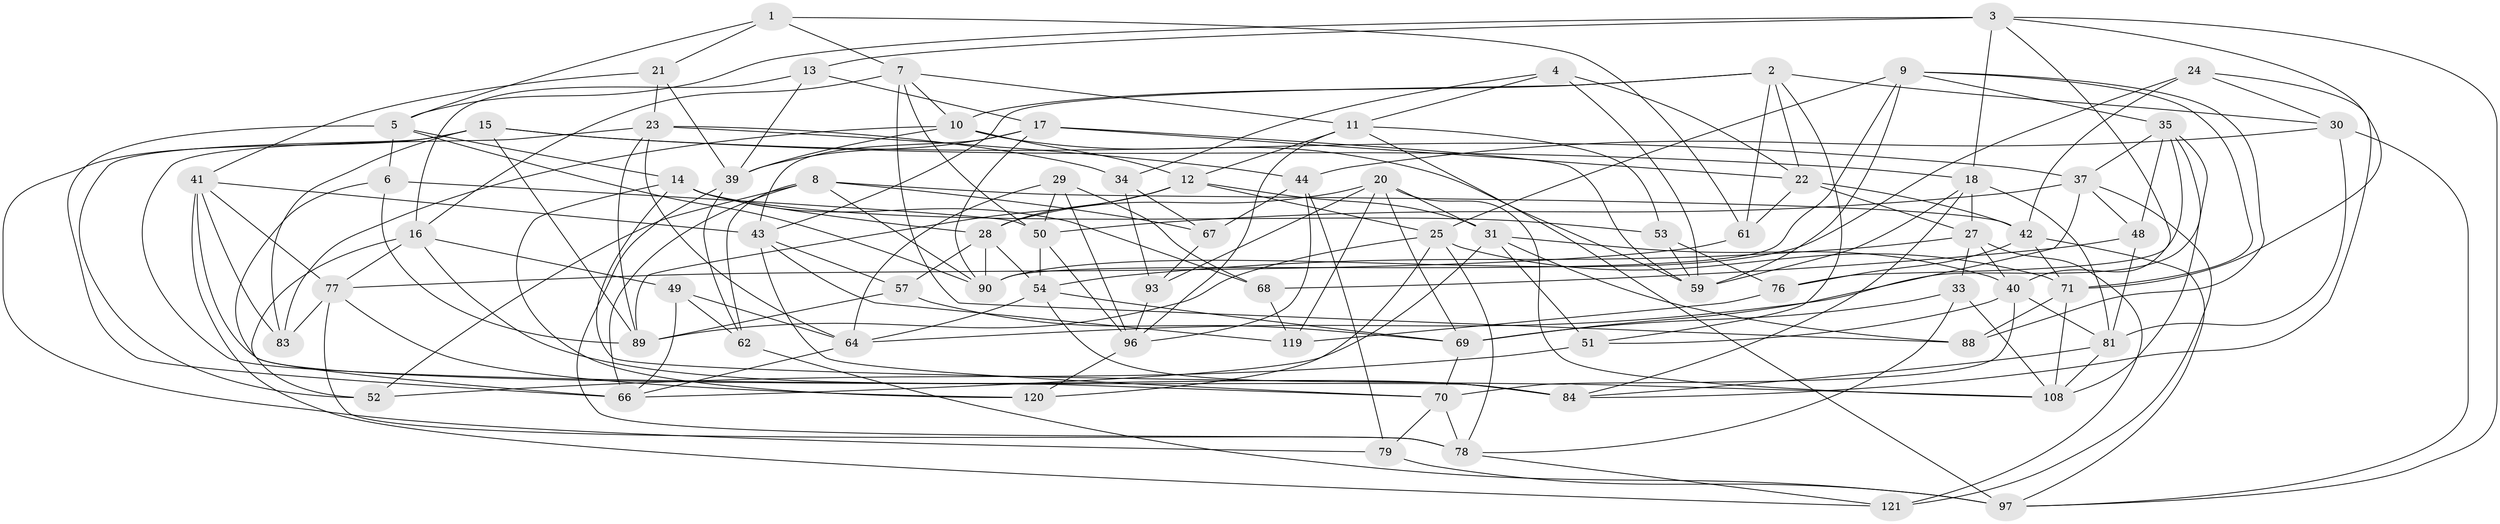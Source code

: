 // original degree distribution, {4: 1.0}
// Generated by graph-tools (version 1.1) at 2025/42/03/06/25 10:42:26]
// undirected, 74 vertices, 194 edges
graph export_dot {
graph [start="1"]
  node [color=gray90,style=filled];
  1;
  2 [super="+118"];
  3 [super="+60"];
  4;
  5 [super="+19"];
  6;
  7 [super="+91"];
  8 [super="+36"];
  9 [super="+106"];
  10 [super="+65"];
  11 [super="+56"];
  12 [super="+87"];
  13;
  14 [super="+63"];
  15 [super="+85"];
  16 [super="+74"];
  17 [super="+55"];
  18 [super="+26"];
  20 [super="+75"];
  21;
  22 [super="+72"];
  23 [super="+112"];
  24;
  25 [super="+32"];
  27 [super="+45"];
  28 [super="+38"];
  29;
  30 [super="+46"];
  31 [super="+102"];
  33;
  34;
  35 [super="+98"];
  37 [super="+116"];
  39 [super="+58"];
  40 [super="+101"];
  41 [super="+47"];
  42 [super="+107"];
  43 [super="+117"];
  44 [super="+94"];
  48;
  49;
  50 [super="+82"];
  51;
  52;
  53;
  54 [super="+95"];
  57;
  59 [super="+113"];
  61;
  62;
  64 [super="+99"];
  66 [super="+92"];
  67;
  68;
  69 [super="+73"];
  70 [super="+104"];
  71 [super="+80"];
  76;
  77 [super="+115"];
  78 [super="+114"];
  79;
  81 [super="+86"];
  83;
  84 [super="+100"];
  88;
  89 [super="+110"];
  90 [super="+105"];
  93;
  96 [super="+103"];
  97 [super="+109"];
  108 [super="+111"];
  119;
  120;
  121;
  1 -- 61;
  1 -- 21;
  1 -- 7;
  1 -- 5;
  2 -- 61;
  2 -- 51;
  2 -- 10;
  2 -- 30;
  2 -- 43;
  2 -- 22;
  3 -- 13;
  3 -- 71;
  3 -- 40;
  3 -- 18;
  3 -- 5;
  3 -- 97;
  4 -- 11;
  4 -- 34;
  4 -- 22;
  4 -- 59;
  5 -- 14;
  5 -- 90;
  5 -- 66;
  5 -- 6;
  6 -- 89;
  6 -- 50;
  6 -- 66;
  7 -- 88;
  7 -- 11;
  7 -- 50;
  7 -- 16;
  7 -- 10;
  8 -- 66;
  8 -- 90;
  8 -- 52;
  8 -- 42;
  8 -- 67;
  8 -- 62;
  9 -- 25;
  9 -- 88;
  9 -- 35;
  9 -- 90;
  9 -- 59;
  9 -- 71;
  10 -- 12;
  10 -- 39;
  10 -- 83;
  10 -- 59;
  11 -- 97;
  11 -- 96;
  11 -- 12;
  11 -- 53;
  12 -- 28;
  12 -- 89;
  12 -- 25;
  12 -- 31;
  13 -- 39;
  13 -- 17;
  13 -- 16;
  14 -- 108;
  14 -- 68;
  14 -- 120;
  14 -- 28;
  14 -- 53;
  15 -- 79;
  15 -- 37;
  15 -- 18;
  15 -- 83;
  15 -- 52;
  15 -- 89;
  16 -- 84;
  16 -- 77;
  16 -- 52;
  16 -- 49;
  17 -- 90;
  17 -- 39;
  17 -- 59;
  17 -- 43;
  17 -- 22;
  18 -- 84;
  18 -- 27;
  18 -- 59;
  18 -- 81;
  20 -- 31;
  20 -- 28;
  20 -- 69;
  20 -- 108;
  20 -- 93;
  20 -- 119;
  21 -- 41;
  21 -- 23;
  21 -- 39;
  22 -- 27;
  22 -- 61;
  22 -- 42;
  23 -- 64;
  23 -- 34;
  23 -- 44;
  23 -- 89;
  23 -- 70;
  24 -- 90;
  24 -- 84;
  24 -- 42;
  24 -- 30;
  25 -- 71;
  25 -- 78;
  25 -- 120;
  25 -- 89;
  27 -- 54;
  27 -- 121;
  27 -- 40;
  27 -- 33;
  28 -- 57;
  28 -- 90;
  28 -- 54;
  29 -- 50;
  29 -- 68;
  29 -- 64;
  29 -- 96;
  30 -- 44 [weight=2];
  30 -- 97;
  30 -- 81;
  31 -- 40;
  31 -- 51;
  31 -- 88;
  31 -- 66;
  33 -- 108;
  33 -- 69;
  33 -- 78;
  34 -- 93;
  34 -- 67;
  35 -- 76;
  35 -- 48;
  35 -- 108;
  35 -- 37;
  35 -- 64;
  37 -- 121;
  37 -- 48;
  37 -- 50;
  37 -- 69;
  39 -- 78;
  39 -- 62;
  40 -- 70;
  40 -- 81;
  40 -- 51;
  41 -- 83;
  41 -- 43;
  41 -- 84;
  41 -- 77;
  41 -- 121;
  42 -- 97;
  42 -- 76;
  42 -- 71;
  43 -- 57;
  43 -- 119;
  43 -- 70;
  44 -- 67;
  44 -- 96;
  44 -- 79;
  48 -- 68;
  48 -- 81;
  49 -- 62;
  49 -- 66;
  49 -- 64;
  50 -- 96;
  50 -- 54;
  51 -- 52;
  53 -- 76;
  53 -- 59;
  54 -- 69;
  54 -- 64;
  54 -- 84;
  57 -- 89;
  57 -- 69;
  61 -- 77;
  62 -- 97;
  64 -- 66;
  67 -- 93;
  68 -- 119;
  69 -- 70;
  70 -- 78;
  70 -- 79;
  71 -- 88;
  71 -- 108;
  76 -- 119;
  77 -- 83;
  77 -- 120;
  77 -- 78;
  78 -- 121;
  79 -- 97;
  81 -- 108;
  81 -- 84;
  93 -- 96;
  96 -- 120;
}

